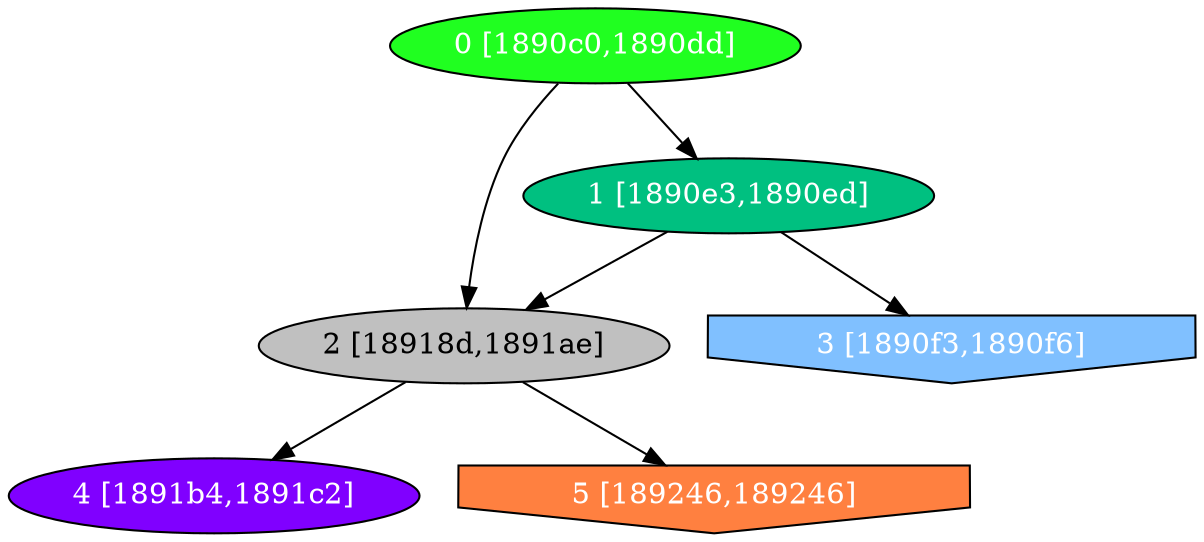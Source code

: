 diGraph libnss3{
	libnss3_0  [style=filled fillcolor="#20FF20" fontcolor="#ffffff" shape=oval label="0 [1890c0,1890dd]"]
	libnss3_1  [style=filled fillcolor="#00C080" fontcolor="#ffffff" shape=oval label="1 [1890e3,1890ed]"]
	libnss3_2  [style=filled fillcolor="#C0C0C0" fontcolor="#000000" shape=oval label="2 [18918d,1891ae]"]
	libnss3_3  [style=filled fillcolor="#80C0FF" fontcolor="#ffffff" shape=invhouse label="3 [1890f3,1890f6]"]
	libnss3_4  [style=filled fillcolor="#8000FF" fontcolor="#ffffff" shape=oval label="4 [1891b4,1891c2]"]
	libnss3_5  [style=filled fillcolor="#FF8040" fontcolor="#ffffff" shape=invhouse label="5 [189246,189246]"]

	libnss3_0 -> libnss3_1
	libnss3_0 -> libnss3_2
	libnss3_1 -> libnss3_2
	libnss3_1 -> libnss3_3
	libnss3_2 -> libnss3_4
	libnss3_2 -> libnss3_5
}